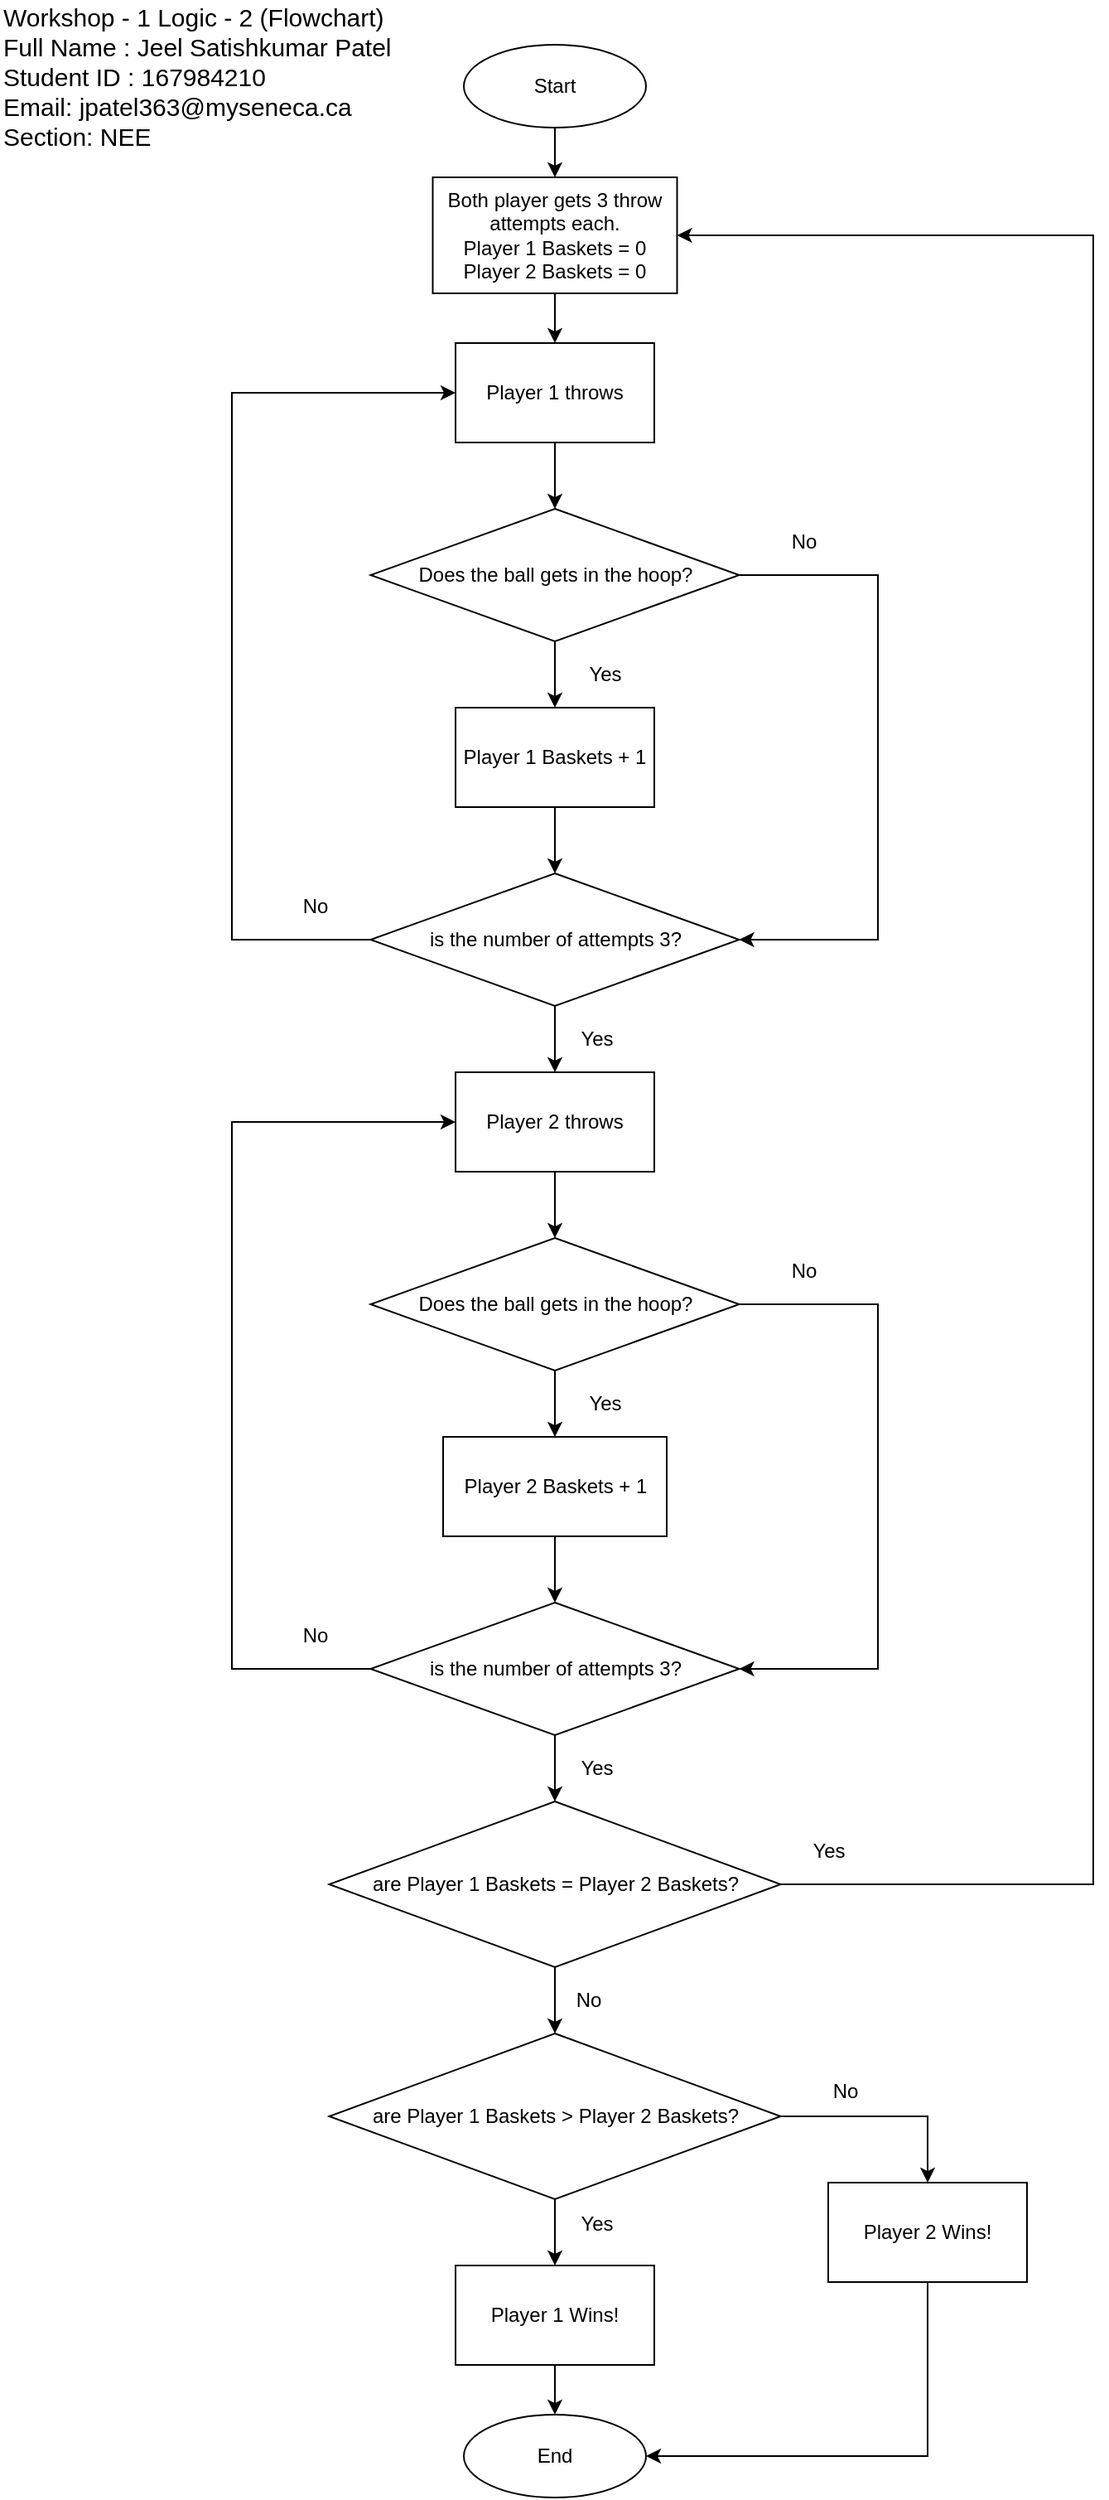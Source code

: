 <mxfile version="18.0.8" type="github">
  <diagram id="SS_MKoYorXcX6fGoDfd3" name="Page-1">
    <mxGraphModel dx="3472" dy="1912" grid="1" gridSize="10" guides="1" tooltips="1" connect="1" arrows="1" fold="1" page="1" pageScale="1" pageWidth="900" pageHeight="1600" math="0" shadow="0">
      <root>
        <mxCell id="0" />
        <mxCell id="1" parent="0" />
        <mxCell id="Dfkd_L_tZ3rU1azkT_8S-6" value="" style="group" vertex="1" connectable="0" parent="1">
          <mxGeometry x="120" y="55" width="660" height="1490" as="geometry" />
        </mxCell>
        <mxCell id="rRTHV0CKFzpjJKBDu-N1-104" value="" style="group;" parent="Dfkd_L_tZ3rU1azkT_8S-6" vertex="1" connectable="0">
          <mxGeometry x="140" width="520" height="1490" as="geometry" />
        </mxCell>
        <mxCell id="rRTHV0CKFzpjJKBDu-N1-94" value="" style="group" parent="rRTHV0CKFzpjJKBDu-N1-104" vertex="1" connectable="0">
          <mxGeometry width="520" height="1360" as="geometry" />
        </mxCell>
        <mxCell id="rRTHV0CKFzpjJKBDu-N1-1" value="Start" style="ellipse;whiteSpace=wrap;html=1;" parent="rRTHV0CKFzpjJKBDu-N1-94" vertex="1">
          <mxGeometry x="140" y="25" width="110" height="50" as="geometry" />
        </mxCell>
        <mxCell id="rRTHV0CKFzpjJKBDu-N1-2" value="&lt;div&gt;Both player gets 3 throw attempts each.&lt;/div&gt;&lt;div&gt;Player 1 Baskets = 0&lt;/div&gt;&lt;div&gt;Player 2 Baskets = 0&lt;/div&gt;" style="rounded=0;whiteSpace=wrap;html=1;" parent="rRTHV0CKFzpjJKBDu-N1-94" vertex="1">
          <mxGeometry x="121.25" y="105" width="147.5" height="70" as="geometry" />
        </mxCell>
        <mxCell id="rRTHV0CKFzpjJKBDu-N1-3" value="Player 1 throws" style="rounded=0;whiteSpace=wrap;html=1;" parent="rRTHV0CKFzpjJKBDu-N1-94" vertex="1">
          <mxGeometry x="135" y="205" width="120" height="60" as="geometry" />
        </mxCell>
        <mxCell id="rRTHV0CKFzpjJKBDu-N1-66" style="edgeStyle=none;rounded=0;orthogonalLoop=1;jettySize=auto;html=1;entryX=0.5;entryY=0;entryDx=0;entryDy=0;elbow=vertical;" parent="rRTHV0CKFzpjJKBDu-N1-94" source="rRTHV0CKFzpjJKBDu-N1-2" target="rRTHV0CKFzpjJKBDu-N1-3" edge="1">
          <mxGeometry relative="1" as="geometry" />
        </mxCell>
        <mxCell id="rRTHV0CKFzpjJKBDu-N1-4" value="Does the ball gets in the hoop?" style="rhombus;whiteSpace=wrap;html=1;" parent="rRTHV0CKFzpjJKBDu-N1-94" vertex="1">
          <mxGeometry x="83.75" y="305" width="222.5" height="80" as="geometry" />
        </mxCell>
        <mxCell id="rRTHV0CKFzpjJKBDu-N1-62" style="edgeStyle=none;rounded=0;orthogonalLoop=1;jettySize=auto;html=1;entryX=0.5;entryY=0;entryDx=0;entryDy=0;elbow=vertical;" parent="rRTHV0CKFzpjJKBDu-N1-94" source="rRTHV0CKFzpjJKBDu-N1-3" target="rRTHV0CKFzpjJKBDu-N1-4" edge="1">
          <mxGeometry relative="1" as="geometry" />
        </mxCell>
        <mxCell id="rRTHV0CKFzpjJKBDu-N1-42" value="Player 1 Baskets + 1" style="rounded=0;whiteSpace=wrap;html=1;" parent="rRTHV0CKFzpjJKBDu-N1-94" vertex="1">
          <mxGeometry x="135" y="425" width="120" height="60" as="geometry" />
        </mxCell>
        <mxCell id="rRTHV0CKFzpjJKBDu-N1-55" value="" style="edgeStyle=none;rounded=0;orthogonalLoop=1;jettySize=auto;html=1;elbow=vertical;" parent="rRTHV0CKFzpjJKBDu-N1-94" source="rRTHV0CKFzpjJKBDu-N1-4" target="rRTHV0CKFzpjJKBDu-N1-42" edge="1">
          <mxGeometry relative="1" as="geometry" />
        </mxCell>
        <mxCell id="rRTHV0CKFzpjJKBDu-N1-63" style="edgeStyle=none;rounded=0;orthogonalLoop=1;jettySize=auto;html=1;entryX=0;entryY=0.5;entryDx=0;entryDy=0;elbow=vertical;" parent="rRTHV0CKFzpjJKBDu-N1-94" source="rRTHV0CKFzpjJKBDu-N1-52" target="rRTHV0CKFzpjJKBDu-N1-3" edge="1">
          <mxGeometry relative="1" as="geometry">
            <Array as="points">
              <mxPoint y="565" />
              <mxPoint y="235" />
            </Array>
          </mxGeometry>
        </mxCell>
        <mxCell id="rRTHV0CKFzpjJKBDu-N1-52" value="is the number of attempts 3?" style="rhombus;whiteSpace=wrap;html=1;" parent="rRTHV0CKFzpjJKBDu-N1-94" vertex="1">
          <mxGeometry x="83.75" y="525" width="222.5" height="80" as="geometry" />
        </mxCell>
        <mxCell id="rRTHV0CKFzpjJKBDu-N1-57" style="edgeStyle=none;rounded=0;orthogonalLoop=1;jettySize=auto;html=1;entryX=1;entryY=0.5;entryDx=0;entryDy=0;elbow=vertical;" parent="rRTHV0CKFzpjJKBDu-N1-94" source="rRTHV0CKFzpjJKBDu-N1-4" target="rRTHV0CKFzpjJKBDu-N1-52" edge="1">
          <mxGeometry relative="1" as="geometry">
            <Array as="points">
              <mxPoint x="390" y="345" />
              <mxPoint x="390" y="565" />
            </Array>
          </mxGeometry>
        </mxCell>
        <mxCell id="rRTHV0CKFzpjJKBDu-N1-59" style="edgeStyle=none;rounded=0;orthogonalLoop=1;jettySize=auto;html=1;entryX=0.5;entryY=0;entryDx=0;entryDy=0;elbow=vertical;" parent="rRTHV0CKFzpjJKBDu-N1-94" source="rRTHV0CKFzpjJKBDu-N1-42" target="rRTHV0CKFzpjJKBDu-N1-52" edge="1">
          <mxGeometry relative="1" as="geometry" />
        </mxCell>
        <mxCell id="rRTHV0CKFzpjJKBDu-N1-56" value="Yes" style="text;html=1;align=center;verticalAlign=middle;resizable=0;points=[];autosize=1;strokeColor=none;fillColor=none;" parent="rRTHV0CKFzpjJKBDu-N1-94" vertex="1">
          <mxGeometry x="205" y="395" width="40" height="20" as="geometry" />
        </mxCell>
        <mxCell id="rRTHV0CKFzpjJKBDu-N1-58" value="No" style="text;html=1;align=center;verticalAlign=middle;resizable=0;points=[];autosize=1;strokeColor=none;fillColor=none;" parent="rRTHV0CKFzpjJKBDu-N1-94" vertex="1">
          <mxGeometry x="330" y="315" width="30" height="20" as="geometry" />
        </mxCell>
        <mxCell id="rRTHV0CKFzpjJKBDu-N1-61" value="Yes" style="text;html=1;align=center;verticalAlign=middle;resizable=0;points=[];autosize=1;strokeColor=none;fillColor=none;" parent="rRTHV0CKFzpjJKBDu-N1-94" vertex="1">
          <mxGeometry x="200" y="615" width="40" height="20" as="geometry" />
        </mxCell>
        <mxCell id="rRTHV0CKFzpjJKBDu-N1-67" value="No" style="text;html=1;align=center;verticalAlign=middle;resizable=0;points=[];autosize=1;strokeColor=none;fillColor=none;" parent="rRTHV0CKFzpjJKBDu-N1-94" vertex="1">
          <mxGeometry x="35" y="535" width="30" height="20" as="geometry" />
        </mxCell>
        <mxCell id="rRTHV0CKFzpjJKBDu-N1-69" value="Player 2 throws" style="rounded=0;whiteSpace=wrap;html=1;" parent="rRTHV0CKFzpjJKBDu-N1-94" vertex="1">
          <mxGeometry x="135" y="645" width="120" height="60" as="geometry" />
        </mxCell>
        <mxCell id="rRTHV0CKFzpjJKBDu-N1-82" style="edgeStyle=none;rounded=0;orthogonalLoop=1;jettySize=auto;html=1;entryX=0.5;entryY=0;entryDx=0;entryDy=0;elbow=vertical;" parent="rRTHV0CKFzpjJKBDu-N1-94" source="rRTHV0CKFzpjJKBDu-N1-52" target="rRTHV0CKFzpjJKBDu-N1-69" edge="1">
          <mxGeometry relative="1" as="geometry" />
        </mxCell>
        <mxCell id="rRTHV0CKFzpjJKBDu-N1-72" value="Does the ball gets in the hoop?" style="rhombus;whiteSpace=wrap;html=1;" parent="rRTHV0CKFzpjJKBDu-N1-94" vertex="1">
          <mxGeometry x="83.75" y="745" width="222.5" height="80" as="geometry" />
        </mxCell>
        <mxCell id="rRTHV0CKFzpjJKBDu-N1-68" style="edgeStyle=none;rounded=0;orthogonalLoop=1;jettySize=auto;html=1;entryX=0.5;entryY=0;entryDx=0;entryDy=0;elbow=vertical;" parent="rRTHV0CKFzpjJKBDu-N1-94" source="rRTHV0CKFzpjJKBDu-N1-69" target="rRTHV0CKFzpjJKBDu-N1-72" edge="1">
          <mxGeometry relative="1" as="geometry" />
        </mxCell>
        <mxCell id="rRTHV0CKFzpjJKBDu-N1-74" value="Player 2 Baskets + 1" style="rounded=0;whiteSpace=wrap;html=1;" parent="rRTHV0CKFzpjJKBDu-N1-94" vertex="1">
          <mxGeometry x="127.5" y="865" width="135" height="60" as="geometry" />
        </mxCell>
        <mxCell id="rRTHV0CKFzpjJKBDu-N1-70" value="" style="edgeStyle=none;rounded=0;orthogonalLoop=1;jettySize=auto;html=1;elbow=vertical;" parent="rRTHV0CKFzpjJKBDu-N1-94" source="rRTHV0CKFzpjJKBDu-N1-72" target="rRTHV0CKFzpjJKBDu-N1-74" edge="1">
          <mxGeometry relative="1" as="geometry" />
        </mxCell>
        <mxCell id="rRTHV0CKFzpjJKBDu-N1-75" style="edgeStyle=none;rounded=0;orthogonalLoop=1;jettySize=auto;html=1;entryX=0.5;entryY=0;entryDx=0;entryDy=0;elbow=vertical;" parent="rRTHV0CKFzpjJKBDu-N1-94" source="rRTHV0CKFzpjJKBDu-N1-77" edge="1">
          <mxGeometry relative="1" as="geometry">
            <mxPoint x="195" y="1085" as="targetPoint" />
          </mxGeometry>
        </mxCell>
        <mxCell id="rRTHV0CKFzpjJKBDu-N1-76" style="edgeStyle=none;rounded=0;orthogonalLoop=1;jettySize=auto;html=1;entryX=0;entryY=0.5;entryDx=0;entryDy=0;elbow=vertical;" parent="rRTHV0CKFzpjJKBDu-N1-94" source="rRTHV0CKFzpjJKBDu-N1-77" target="rRTHV0CKFzpjJKBDu-N1-69" edge="1">
          <mxGeometry relative="1" as="geometry">
            <Array as="points">
              <mxPoint y="1005" />
              <mxPoint y="675" />
            </Array>
          </mxGeometry>
        </mxCell>
        <mxCell id="rRTHV0CKFzpjJKBDu-N1-77" value="is the number of attempts 3?" style="rhombus;whiteSpace=wrap;html=1;" parent="rRTHV0CKFzpjJKBDu-N1-94" vertex="1">
          <mxGeometry x="83.75" y="965" width="222.5" height="80" as="geometry" />
        </mxCell>
        <mxCell id="rRTHV0CKFzpjJKBDu-N1-71" style="edgeStyle=none;rounded=0;orthogonalLoop=1;jettySize=auto;html=1;entryX=1;entryY=0.5;entryDx=0;entryDy=0;elbow=vertical;" parent="rRTHV0CKFzpjJKBDu-N1-94" source="rRTHV0CKFzpjJKBDu-N1-72" target="rRTHV0CKFzpjJKBDu-N1-77" edge="1">
          <mxGeometry relative="1" as="geometry">
            <Array as="points">
              <mxPoint x="390" y="785" />
              <mxPoint x="390" y="1005" />
            </Array>
          </mxGeometry>
        </mxCell>
        <mxCell id="rRTHV0CKFzpjJKBDu-N1-73" style="edgeStyle=none;rounded=0;orthogonalLoop=1;jettySize=auto;html=1;entryX=0.5;entryY=0;entryDx=0;entryDy=0;elbow=vertical;" parent="rRTHV0CKFzpjJKBDu-N1-94" source="rRTHV0CKFzpjJKBDu-N1-74" target="rRTHV0CKFzpjJKBDu-N1-77" edge="1">
          <mxGeometry relative="1" as="geometry" />
        </mxCell>
        <mxCell id="rRTHV0CKFzpjJKBDu-N1-78" value="Yes" style="text;html=1;align=center;verticalAlign=middle;resizable=0;points=[];autosize=1;strokeColor=none;fillColor=none;" parent="rRTHV0CKFzpjJKBDu-N1-94" vertex="1">
          <mxGeometry x="205" y="835" width="40" height="20" as="geometry" />
        </mxCell>
        <mxCell id="rRTHV0CKFzpjJKBDu-N1-79" value="No" style="text;html=1;align=center;verticalAlign=middle;resizable=0;points=[];autosize=1;strokeColor=none;fillColor=none;" parent="rRTHV0CKFzpjJKBDu-N1-94" vertex="1">
          <mxGeometry x="330" y="755" width="30" height="20" as="geometry" />
        </mxCell>
        <mxCell id="rRTHV0CKFzpjJKBDu-N1-80" value="Yes" style="text;html=1;align=center;verticalAlign=middle;resizable=0;points=[];autosize=1;strokeColor=none;fillColor=none;" parent="rRTHV0CKFzpjJKBDu-N1-94" vertex="1">
          <mxGeometry x="200" y="1055" width="40" height="20" as="geometry" />
        </mxCell>
        <mxCell id="rRTHV0CKFzpjJKBDu-N1-81" value="No" style="text;html=1;align=center;verticalAlign=middle;resizable=0;points=[];autosize=1;strokeColor=none;fillColor=none;" parent="rRTHV0CKFzpjJKBDu-N1-94" vertex="1">
          <mxGeometry x="35" y="975" width="30" height="20" as="geometry" />
        </mxCell>
        <mxCell id="rRTHV0CKFzpjJKBDu-N1-91" style="edgeStyle=none;rounded=0;orthogonalLoop=1;jettySize=auto;html=1;entryX=1;entryY=0.5;entryDx=0;entryDy=0;elbow=vertical;" parent="rRTHV0CKFzpjJKBDu-N1-94" source="rRTHV0CKFzpjJKBDu-N1-86" target="rRTHV0CKFzpjJKBDu-N1-2" edge="1">
          <mxGeometry relative="1" as="geometry">
            <Array as="points">
              <mxPoint x="520" y="1135" />
              <mxPoint x="520" y="140" />
            </Array>
          </mxGeometry>
        </mxCell>
        <mxCell id="rRTHV0CKFzpjJKBDu-N1-101" style="edgeStyle=none;rounded=0;orthogonalLoop=1;jettySize=auto;html=1;entryX=0.5;entryY=0;entryDx=0;entryDy=0;elbow=vertical;" parent="rRTHV0CKFzpjJKBDu-N1-94" source="rRTHV0CKFzpjJKBDu-N1-86" target="rRTHV0CKFzpjJKBDu-N1-96" edge="1">
          <mxGeometry relative="1" as="geometry" />
        </mxCell>
        <mxCell id="rRTHV0CKFzpjJKBDu-N1-86" value="are Player 1 Baskets = Player 2 Baskets?" style="rhombus;whiteSpace=wrap;html=1;" parent="rRTHV0CKFzpjJKBDu-N1-94" vertex="1">
          <mxGeometry x="58.75" y="1085" width="272.5" height="100" as="geometry" />
        </mxCell>
        <mxCell id="rRTHV0CKFzpjJKBDu-N1-90" value="No" style="text;html=1;align=center;verticalAlign=middle;resizable=0;points=[];autosize=1;strokeColor=none;fillColor=none;" parent="rRTHV0CKFzpjJKBDu-N1-94" vertex="1">
          <mxGeometry x="200" y="1195" width="30" height="20" as="geometry" />
        </mxCell>
        <mxCell id="rRTHV0CKFzpjJKBDu-N1-92" value="Yes" style="text;html=1;align=center;verticalAlign=middle;resizable=0;points=[];autosize=1;strokeColor=none;fillColor=none;" parent="rRTHV0CKFzpjJKBDu-N1-94" vertex="1">
          <mxGeometry x="340" y="1105" width="40" height="20" as="geometry" />
        </mxCell>
        <mxCell id="rRTHV0CKFzpjJKBDu-N1-100" style="edgeStyle=none;rounded=0;orthogonalLoop=1;jettySize=auto;html=1;entryX=0.5;entryY=0;entryDx=0;entryDy=0;elbow=vertical;" parent="rRTHV0CKFzpjJKBDu-N1-94" source="rRTHV0CKFzpjJKBDu-N1-96" target="rRTHV0CKFzpjJKBDu-N1-99" edge="1">
          <mxGeometry relative="1" as="geometry">
            <Array as="points">
              <mxPoint x="420" y="1275" />
            </Array>
          </mxGeometry>
        </mxCell>
        <mxCell id="rRTHV0CKFzpjJKBDu-N1-96" value="are Player 1 Baskets &amp;gt; Player 2 Baskets?" style="rhombus;whiteSpace=wrap;html=1;" parent="rRTHV0CKFzpjJKBDu-N1-94" vertex="1">
          <mxGeometry x="58.75" y="1225" width="272.5" height="100" as="geometry" />
        </mxCell>
        <mxCell id="rRTHV0CKFzpjJKBDu-N1-99" value="Player 2 Wins!" style="rounded=0;whiteSpace=wrap;html=1;" parent="rRTHV0CKFzpjJKBDu-N1-94" vertex="1">
          <mxGeometry x="360" y="1315" width="120" height="60" as="geometry" />
        </mxCell>
        <mxCell id="rRTHV0CKFzpjJKBDu-N1-88" value="End" style="ellipse;whiteSpace=wrap;html=1;" parent="rRTHV0CKFzpjJKBDu-N1-104" vertex="1">
          <mxGeometry x="140" y="1455" width="110" height="50" as="geometry" />
        </mxCell>
        <mxCell id="rRTHV0CKFzpjJKBDu-N1-102" style="edgeStyle=none;rounded=0;orthogonalLoop=1;jettySize=auto;html=1;entryX=0.5;entryY=0;entryDx=0;entryDy=0;elbow=vertical;" parent="rRTHV0CKFzpjJKBDu-N1-104" source="rRTHV0CKFzpjJKBDu-N1-97" target="rRTHV0CKFzpjJKBDu-N1-88" edge="1">
          <mxGeometry relative="1" as="geometry" />
        </mxCell>
        <mxCell id="rRTHV0CKFzpjJKBDu-N1-97" value="Player 1 Wins!" style="rounded=0;whiteSpace=wrap;html=1;" parent="rRTHV0CKFzpjJKBDu-N1-104" vertex="1">
          <mxGeometry x="135" y="1365" width="120" height="60" as="geometry" />
        </mxCell>
        <mxCell id="rRTHV0CKFzpjJKBDu-N1-98" style="edgeStyle=none;rounded=0;orthogonalLoop=1;jettySize=auto;html=1;entryX=0.5;entryY=0;entryDx=0;entryDy=0;elbow=vertical;" parent="rRTHV0CKFzpjJKBDu-N1-104" source="rRTHV0CKFzpjJKBDu-N1-96" target="rRTHV0CKFzpjJKBDu-N1-97" edge="1">
          <mxGeometry relative="1" as="geometry" />
        </mxCell>
        <mxCell id="rRTHV0CKFzpjJKBDu-N1-103" style="edgeStyle=none;rounded=0;orthogonalLoop=1;jettySize=auto;html=1;entryX=1;entryY=0.5;entryDx=0;entryDy=0;elbow=vertical;" parent="rRTHV0CKFzpjJKBDu-N1-104" source="rRTHV0CKFzpjJKBDu-N1-99" target="rRTHV0CKFzpjJKBDu-N1-88" edge="1">
          <mxGeometry relative="1" as="geometry">
            <Array as="points">
              <mxPoint x="420" y="1480" />
            </Array>
          </mxGeometry>
        </mxCell>
        <mxCell id="rRTHV0CKFzpjJKBDu-N1-105" value="Yes" style="text;html=1;align=center;verticalAlign=middle;resizable=0;points=[];autosize=1;strokeColor=none;fillColor=none;" parent="Dfkd_L_tZ3rU1azkT_8S-6" vertex="1">
          <mxGeometry x="340" y="1330" width="40" height="20" as="geometry" />
        </mxCell>
        <mxCell id="rRTHV0CKFzpjJKBDu-N1-106" value="No" style="text;html=1;align=center;verticalAlign=middle;resizable=0;points=[];autosize=1;strokeColor=none;fillColor=none;" parent="Dfkd_L_tZ3rU1azkT_8S-6" vertex="1">
          <mxGeometry x="495" y="1250" width="30" height="20" as="geometry" />
        </mxCell>
        <mxCell id="Dfkd_L_tZ3rU1azkT_8S-5" style="edgeStyle=orthogonalEdgeStyle;rounded=0;orthogonalLoop=1;jettySize=auto;html=1;fontSize=15;" edge="1" parent="Dfkd_L_tZ3rU1azkT_8S-6" source="rRTHV0CKFzpjJKBDu-N1-1">
          <mxGeometry relative="1" as="geometry">
            <mxPoint x="335" y="105" as="targetPoint" />
          </mxGeometry>
        </mxCell>
        <mxCell id="Dfkd_L_tZ3rU1azkT_8S-1" value="&lt;div style=&quot;font-size: 15px;&quot;&gt;Workshop - 1 Logic - 2 (Flowchart)&lt;br style=&quot;font-size: 15px;&quot;&gt;Full Name : Jeel Satishkumar Patel&lt;br style=&quot;font-size: 15px;&quot;&gt;Student ID : 167984210&lt;br style=&quot;font-size: 15px;&quot;&gt;Email: jpatel363@myseneca.ca&lt;br style=&quot;font-size: 15px;&quot;&gt;Section: NEE&lt;br style=&quot;font-size: 15px;&quot;&gt;&lt;br style=&quot;font-size: 15px;&quot;&gt;&lt;/div&gt;" style="text;html=1;strokeColor=none;fillColor=none;align=left;verticalAlign=middle;whiteSpace=wrap;rounded=0;fontSize=15;" vertex="1" parent="Dfkd_L_tZ3rU1azkT_8S-6">
          <mxGeometry width="240" height="105" as="geometry" />
        </mxCell>
      </root>
    </mxGraphModel>
  </diagram>
</mxfile>
